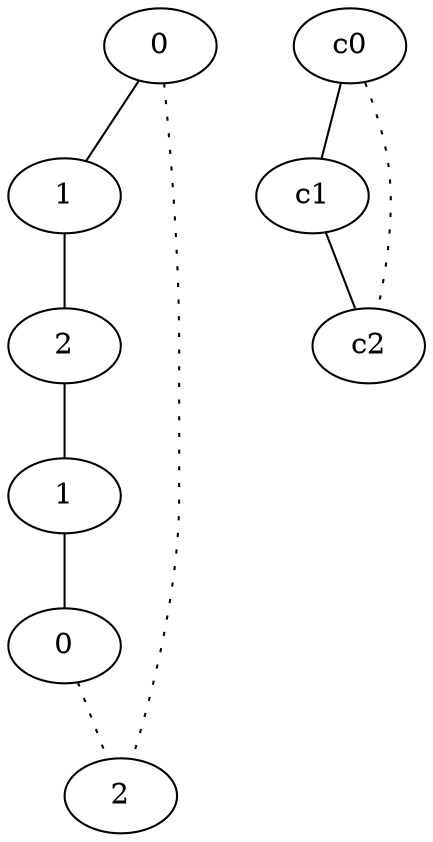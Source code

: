 graph {
a0[label=0];
a1[label=1];
a2[label=2];
a3[label=1];
a4[label=0];
a5[label=2];
a0 -- a1;
a0 -- a5 [style=dotted];
a1 -- a2;
a2 -- a3;
a3 -- a4;
a4 -- a5 [style=dotted];
c0 -- c1;
c0 -- c2 [style=dotted];
c1 -- c2;
}
